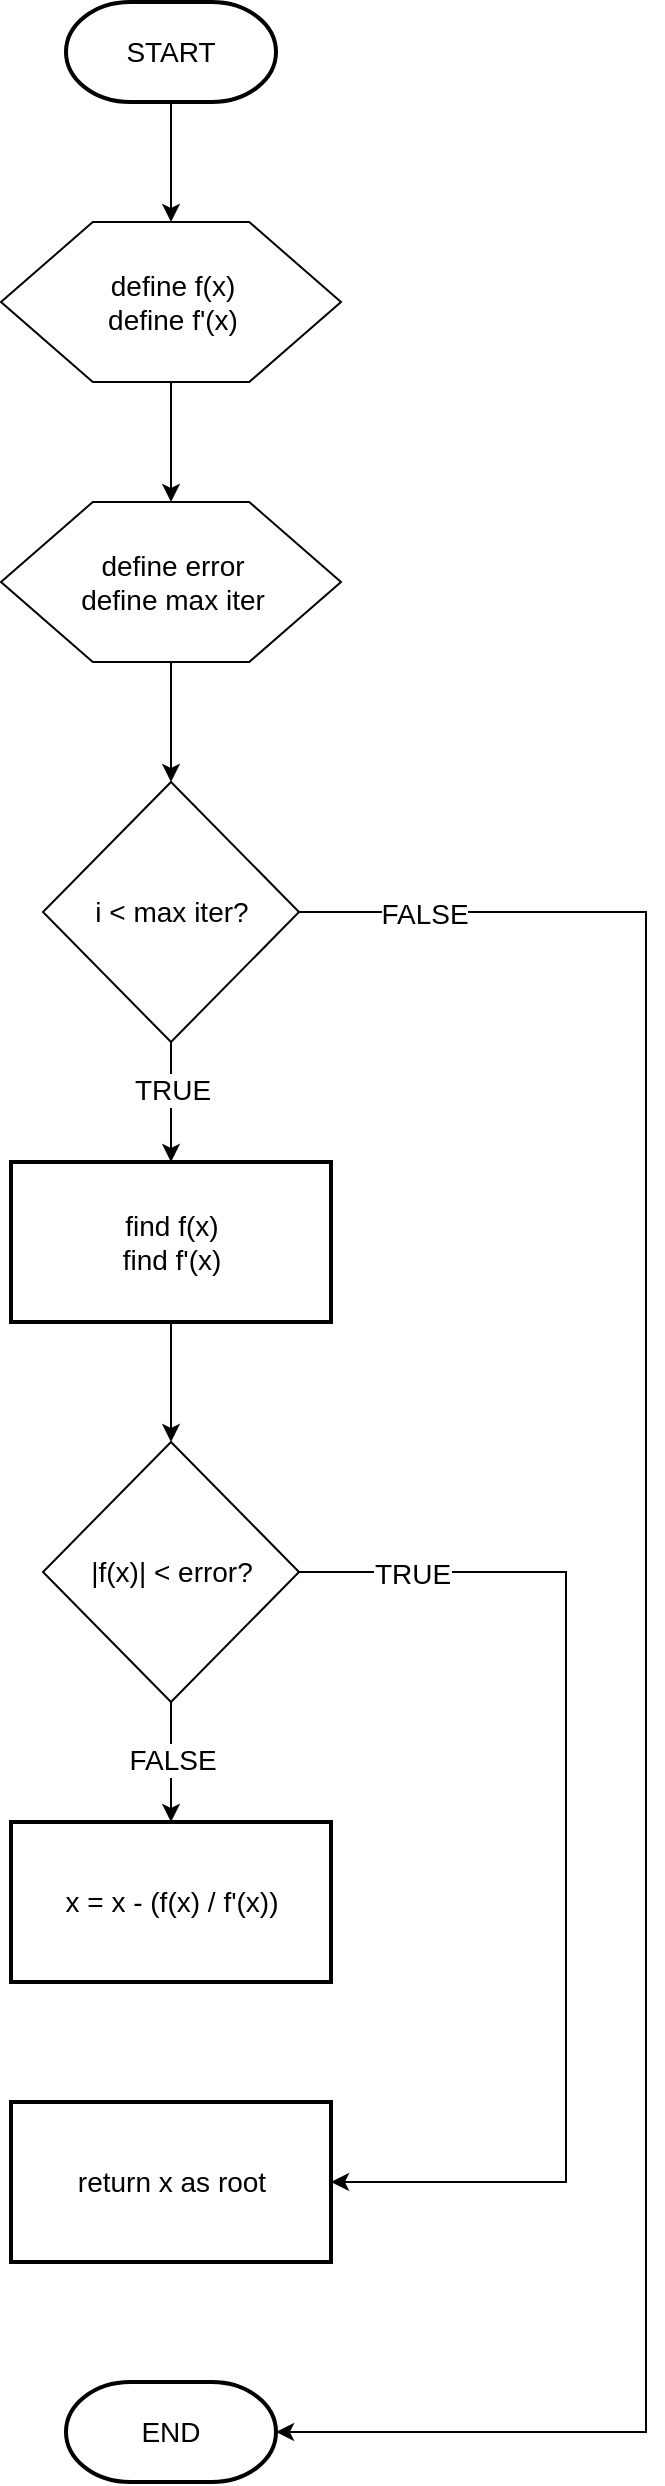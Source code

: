<mxfile version="28.2.5">
  <diagram name="Page-1" id="hCc89WBR20Tb0G_g0bw6">
    <mxGraphModel dx="1895" dy="1002" grid="1" gridSize="10" guides="1" tooltips="1" connect="1" arrows="1" fold="1" page="1" pageScale="1" pageWidth="850" pageHeight="1100" math="0" shadow="0">
      <root>
        <mxCell id="0" />
        <mxCell id="1" parent="0" />
        <mxCell id="R3oZv2APO3j5Gzry1_CE-3" value="" style="edgeStyle=orthogonalEdgeStyle;rounded=0;orthogonalLoop=1;jettySize=auto;html=1;" edge="1" parent="1" source="R3oZv2APO3j5Gzry1_CE-1" target="R3oZv2APO3j5Gzry1_CE-2">
          <mxGeometry relative="1" as="geometry" />
        </mxCell>
        <mxCell id="R3oZv2APO3j5Gzry1_CE-1" value="START" style="strokeWidth=2;html=1;shape=mxgraph.flowchart.terminator;whiteSpace=wrap;fontSize=14;" vertex="1" parent="1">
          <mxGeometry x="390" y="20" width="105" height="50" as="geometry" />
        </mxCell>
        <mxCell id="R3oZv2APO3j5Gzry1_CE-5" value="" style="edgeStyle=orthogonalEdgeStyle;rounded=0;orthogonalLoop=1;jettySize=auto;html=1;" edge="1" parent="1" source="R3oZv2APO3j5Gzry1_CE-2" target="R3oZv2APO3j5Gzry1_CE-4">
          <mxGeometry relative="1" as="geometry" />
        </mxCell>
        <mxCell id="R3oZv2APO3j5Gzry1_CE-2" value="define f(x)&lt;div&gt;define f&#39;(x)&lt;/div&gt;" style="verticalLabelPosition=middle;verticalAlign=middle;html=1;shape=hexagon;perimeter=hexagonPerimeter2;arcSize=6;size=0.27;labelPosition=center;align=center;fontSize=14;" vertex="1" parent="1">
          <mxGeometry x="357.5" y="130" width="170" height="80" as="geometry" />
        </mxCell>
        <mxCell id="R3oZv2APO3j5Gzry1_CE-7" value="" style="edgeStyle=orthogonalEdgeStyle;rounded=0;orthogonalLoop=1;jettySize=auto;html=1;" edge="1" parent="1" source="R3oZv2APO3j5Gzry1_CE-4" target="R3oZv2APO3j5Gzry1_CE-6">
          <mxGeometry relative="1" as="geometry" />
        </mxCell>
        <mxCell id="R3oZv2APO3j5Gzry1_CE-4" value="define error&lt;div&gt;define max iter&lt;/div&gt;" style="verticalLabelPosition=middle;verticalAlign=middle;html=1;shape=hexagon;perimeter=hexagonPerimeter2;arcSize=6;size=0.27;labelPosition=center;align=center;fontSize=14;" vertex="1" parent="1">
          <mxGeometry x="357.5" y="270" width="170" height="80" as="geometry" />
        </mxCell>
        <mxCell id="R3oZv2APO3j5Gzry1_CE-9" value="" style="edgeStyle=orthogonalEdgeStyle;rounded=0;orthogonalLoop=1;jettySize=auto;html=1;" edge="1" parent="1" source="R3oZv2APO3j5Gzry1_CE-6" target="R3oZv2APO3j5Gzry1_CE-8">
          <mxGeometry relative="1" as="geometry" />
        </mxCell>
        <mxCell id="R3oZv2APO3j5Gzry1_CE-16" value="&lt;font style=&quot;font-size: 14px;&quot;&gt;TRUE&lt;/font&gt;" style="edgeLabel;html=1;align=center;verticalAlign=middle;resizable=0;points=[];" vertex="1" connectable="0" parent="R3oZv2APO3j5Gzry1_CE-9">
          <mxGeometry x="-0.2" relative="1" as="geometry">
            <mxPoint as="offset" />
          </mxGeometry>
        </mxCell>
        <mxCell id="R3oZv2APO3j5Gzry1_CE-6" value="&lt;div&gt;i &amp;lt; max iter?&lt;/div&gt;" style="rhombus;whiteSpace=wrap;html=1;fontSize=14;" vertex="1" parent="1">
          <mxGeometry x="378.5" y="410" width="128" height="130" as="geometry" />
        </mxCell>
        <mxCell id="R3oZv2APO3j5Gzry1_CE-12" value="" style="edgeStyle=orthogonalEdgeStyle;rounded=0;orthogonalLoop=1;jettySize=auto;html=1;" edge="1" parent="1" source="R3oZv2APO3j5Gzry1_CE-8" target="R3oZv2APO3j5Gzry1_CE-10">
          <mxGeometry relative="1" as="geometry" />
        </mxCell>
        <mxCell id="R3oZv2APO3j5Gzry1_CE-8" value="find f(x)&lt;div&gt;find f&#39;(x)&lt;/div&gt;" style="rounded=1;whiteSpace=wrap;html=1;absoluteArcSize=1;arcSize=0;strokeWidth=2;fontSize=14;" vertex="1" parent="1">
          <mxGeometry x="362.5" y="600" width="160" height="80" as="geometry" />
        </mxCell>
        <mxCell id="R3oZv2APO3j5Gzry1_CE-13" value="" style="edgeStyle=orthogonalEdgeStyle;rounded=0;orthogonalLoop=1;jettySize=auto;html=1;" edge="1" parent="1" source="R3oZv2APO3j5Gzry1_CE-10" target="R3oZv2APO3j5Gzry1_CE-11">
          <mxGeometry relative="1" as="geometry" />
        </mxCell>
        <mxCell id="R3oZv2APO3j5Gzry1_CE-23" value="&lt;font style=&quot;font-size: 14px;&quot;&gt;FALSE&lt;/font&gt;" style="edgeLabel;html=1;align=center;verticalAlign=middle;resizable=0;points=[];" vertex="1" connectable="0" parent="R3oZv2APO3j5Gzry1_CE-13">
          <mxGeometry x="-0.049" relative="1" as="geometry">
            <mxPoint as="offset" />
          </mxGeometry>
        </mxCell>
        <mxCell id="R3oZv2APO3j5Gzry1_CE-18" style="edgeStyle=orthogonalEdgeStyle;rounded=0;orthogonalLoop=1;jettySize=auto;html=1;exitX=1;exitY=0.5;exitDx=0;exitDy=0;entryX=1;entryY=0.5;entryDx=0;entryDy=0;" edge="1" parent="1" source="R3oZv2APO3j5Gzry1_CE-10" target="R3oZv2APO3j5Gzry1_CE-14">
          <mxGeometry relative="1" as="geometry">
            <Array as="points">
              <mxPoint x="640" y="805" />
              <mxPoint x="640" y="1110" />
            </Array>
          </mxGeometry>
        </mxCell>
        <mxCell id="R3oZv2APO3j5Gzry1_CE-21" value="&lt;font style=&quot;font-size: 14px;&quot;&gt;TRUE&lt;/font&gt;" style="edgeLabel;html=1;align=center;verticalAlign=middle;resizable=0;points=[];" vertex="1" connectable="0" parent="R3oZv2APO3j5Gzry1_CE-18">
          <mxGeometry x="-0.796" y="-1" relative="1" as="geometry">
            <mxPoint as="offset" />
          </mxGeometry>
        </mxCell>
        <mxCell id="R3oZv2APO3j5Gzry1_CE-10" value="|f(x)| &amp;lt; error?" style="rhombus;whiteSpace=wrap;html=1;fontSize=14;" vertex="1" parent="1">
          <mxGeometry x="378.5" y="740" width="128" height="130" as="geometry" />
        </mxCell>
        <mxCell id="R3oZv2APO3j5Gzry1_CE-11" value="x = x - (f(x) / f&#39;(x))" style="rounded=1;whiteSpace=wrap;html=1;absoluteArcSize=1;arcSize=0;strokeWidth=2;fontSize=14;" vertex="1" parent="1">
          <mxGeometry x="362.5" y="930" width="160" height="80" as="geometry" />
        </mxCell>
        <mxCell id="R3oZv2APO3j5Gzry1_CE-14" value="return x as root" style="rounded=1;whiteSpace=wrap;html=1;absoluteArcSize=1;arcSize=0;strokeWidth=2;fontSize=14;" vertex="1" parent="1">
          <mxGeometry x="362.5" y="1070" width="160" height="80" as="geometry" />
        </mxCell>
        <mxCell id="R3oZv2APO3j5Gzry1_CE-15" value="END" style="strokeWidth=2;html=1;shape=mxgraph.flowchart.terminator;whiteSpace=wrap;fontSize=14;" vertex="1" parent="1">
          <mxGeometry x="390" y="1210" width="105" height="50" as="geometry" />
        </mxCell>
        <mxCell id="R3oZv2APO3j5Gzry1_CE-20" style="edgeStyle=orthogonalEdgeStyle;rounded=0;orthogonalLoop=1;jettySize=auto;html=1;exitX=1;exitY=0.5;exitDx=0;exitDy=0;entryX=1;entryY=0.5;entryDx=0;entryDy=0;entryPerimeter=0;" edge="1" parent="1" source="R3oZv2APO3j5Gzry1_CE-6" target="R3oZv2APO3j5Gzry1_CE-15">
          <mxGeometry relative="1" as="geometry">
            <Array as="points">
              <mxPoint x="680" y="475" />
              <mxPoint x="680" y="1235" />
            </Array>
          </mxGeometry>
        </mxCell>
        <mxCell id="R3oZv2APO3j5Gzry1_CE-22" value="&lt;font style=&quot;font-size: 14px;&quot;&gt;FALSE&lt;/font&gt;" style="edgeLabel;html=1;align=center;verticalAlign=middle;resizable=0;points=[];" vertex="1" connectable="0" parent="R3oZv2APO3j5Gzry1_CE-20">
          <mxGeometry x="-0.889" y="-1" relative="1" as="geometry">
            <mxPoint as="offset" />
          </mxGeometry>
        </mxCell>
      </root>
    </mxGraphModel>
  </diagram>
</mxfile>

